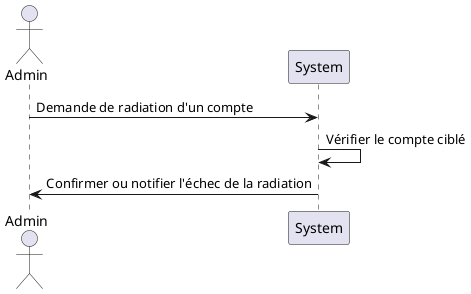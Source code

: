 @startuml

actor Admin
participant "System" as System

Admin -> System : Demande de radiation d'un compte
System -> System : Vérifier le compte ciblé
System -> Admin : Confirmer ou notifier l'échec de la radiation

@enduml
